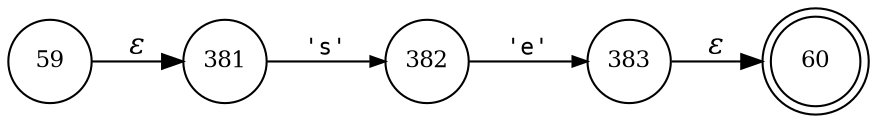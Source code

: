 digraph ATN {
rankdir=LR;
s60[fontsize=11, label="60", shape=doublecircle, fixedsize=true, width=.6];
s59[fontsize=11,label="59", shape=circle, fixedsize=true, width=.55, peripheries=1];
s381[fontsize=11,label="381", shape=circle, fixedsize=true, width=.55, peripheries=1];
s382[fontsize=11,label="382", shape=circle, fixedsize=true, width=.55, peripheries=1];
s383[fontsize=11,label="383", shape=circle, fixedsize=true, width=.55, peripheries=1];
s59 -> s381 [fontname="Times-Italic", label="&epsilon;"];
s381 -> s382 [fontsize=11, fontname="Courier", arrowsize=.7, label = "'s'", arrowhead = normal];
s382 -> s383 [fontsize=11, fontname="Courier", arrowsize=.7, label = "'e'", arrowhead = normal];
s383 -> s60 [fontname="Times-Italic", label="&epsilon;"];
}